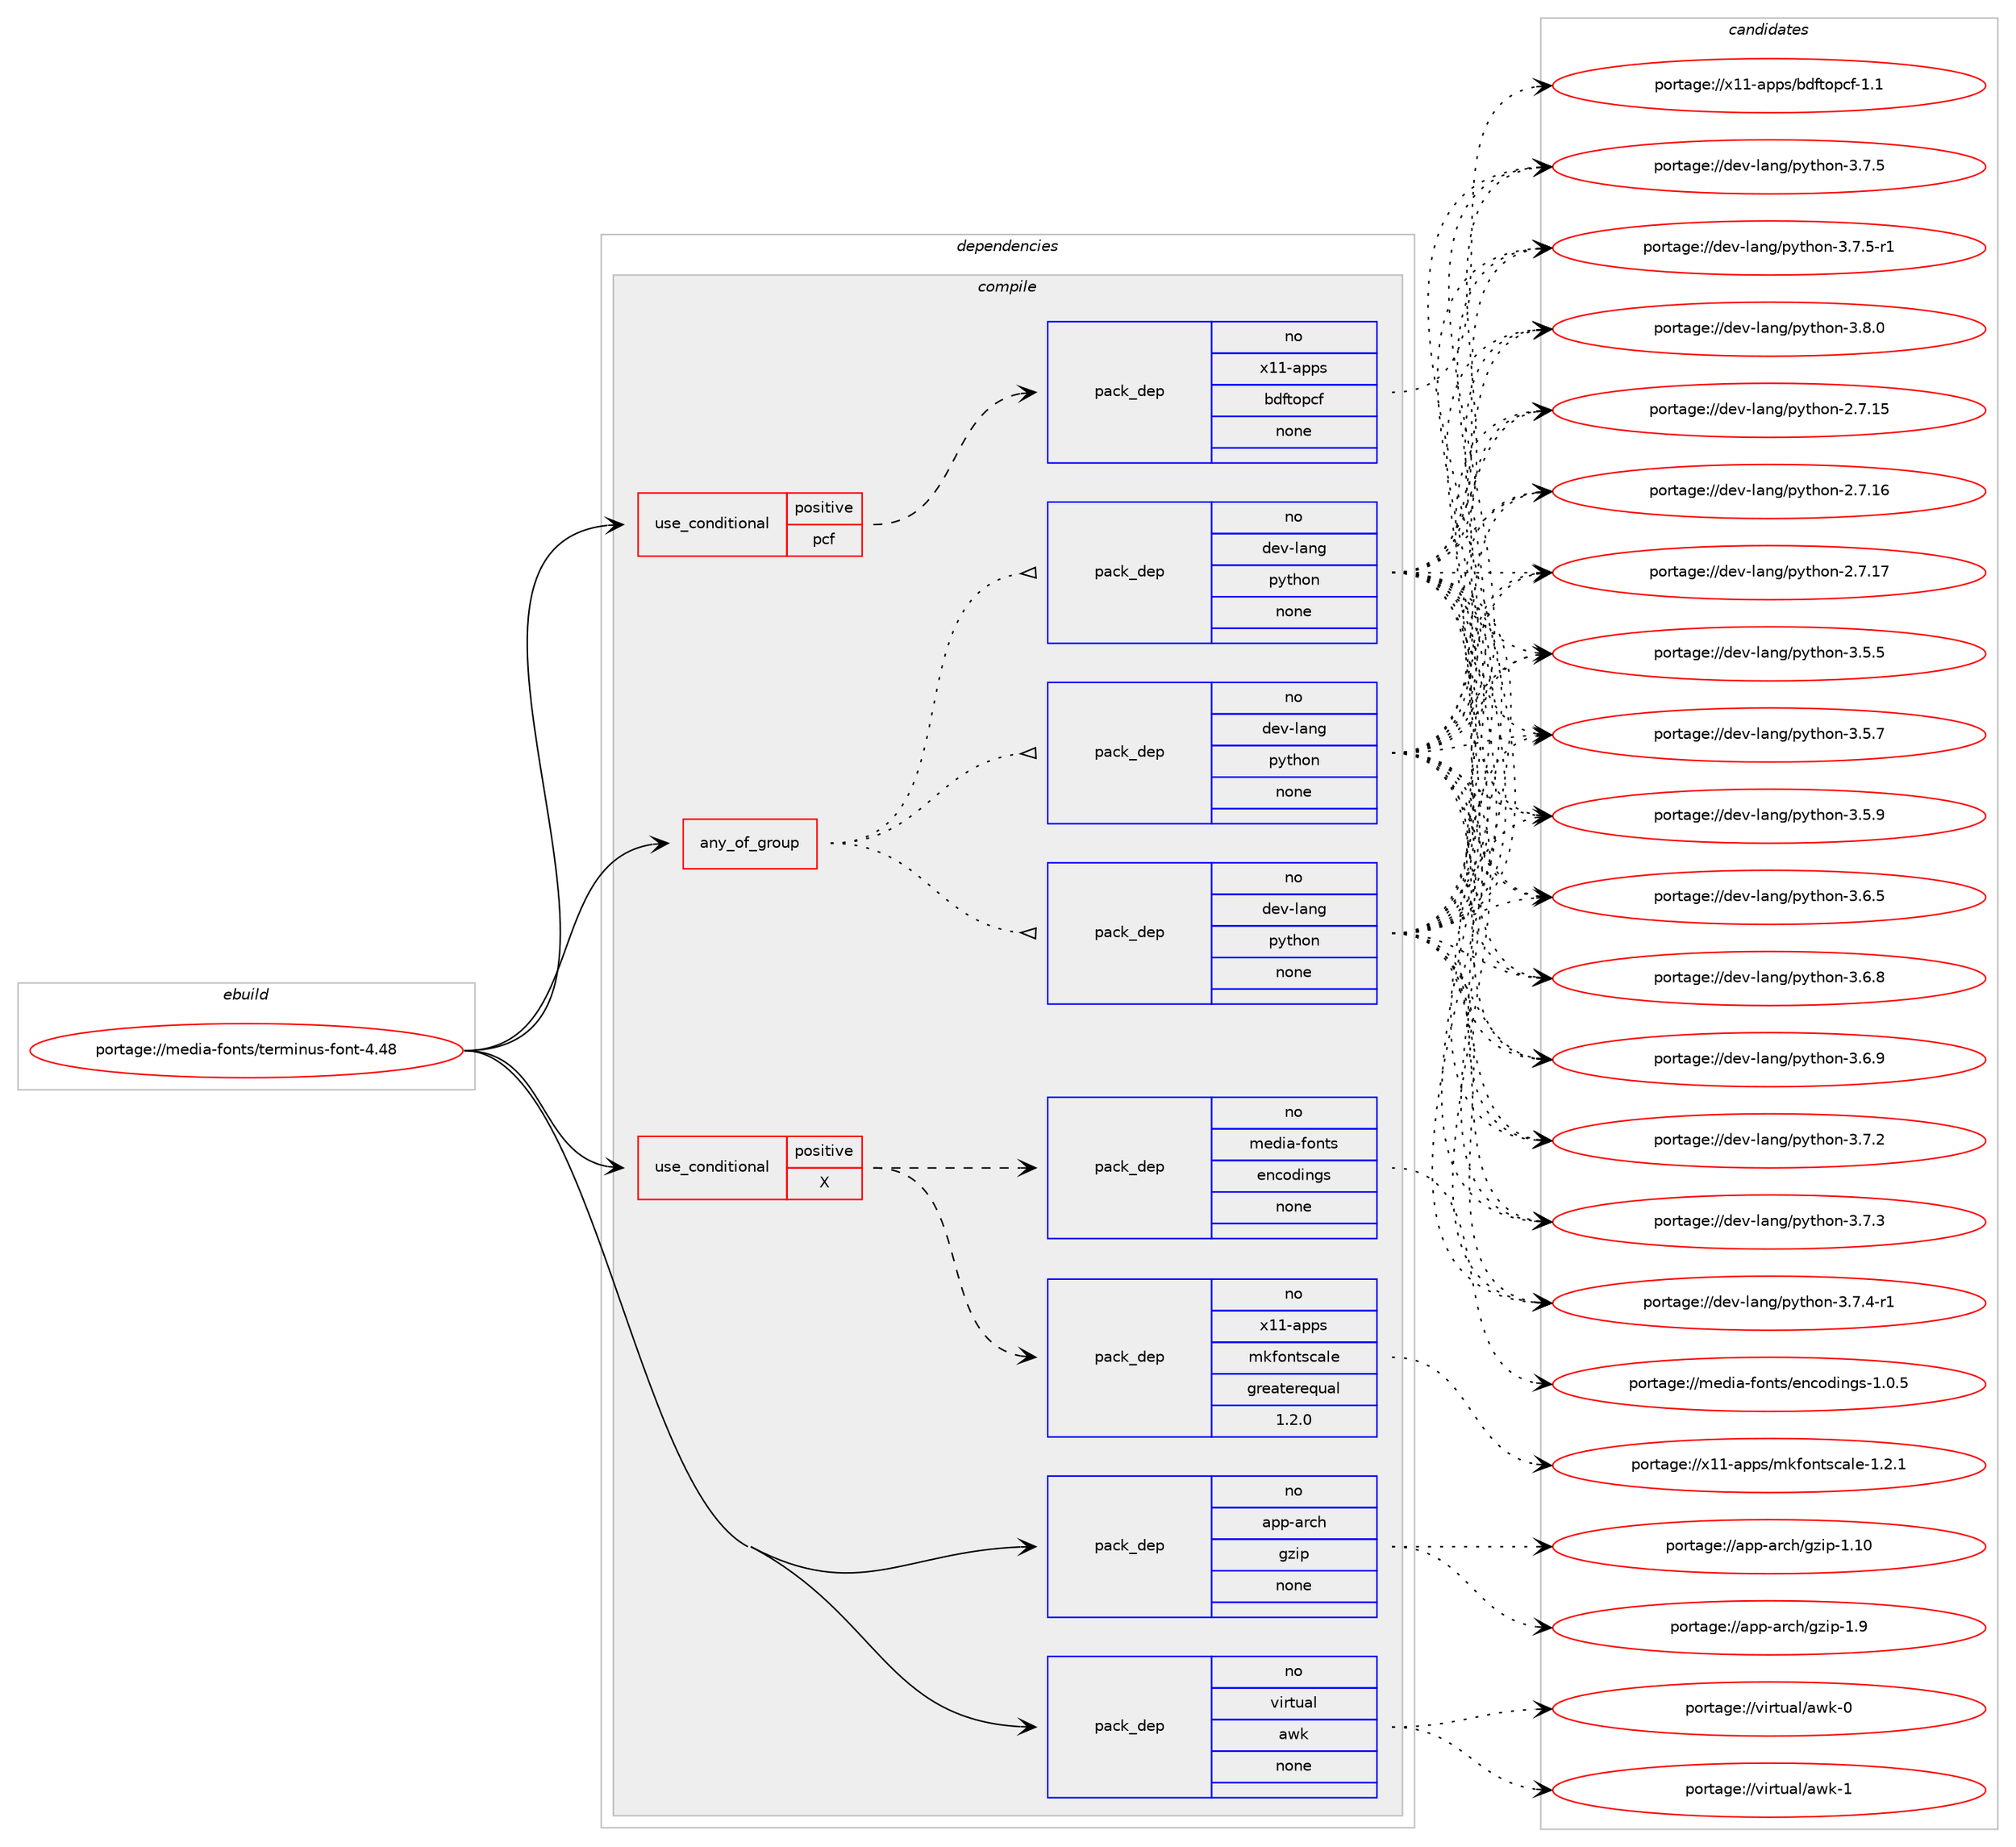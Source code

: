 digraph prolog {

# *************
# Graph options
# *************

newrank=true;
concentrate=true;
compound=true;
graph [rankdir=LR,fontname=Helvetica,fontsize=10,ranksep=1.5];#, ranksep=2.5, nodesep=0.2];
edge  [arrowhead=vee];
node  [fontname=Helvetica,fontsize=10];

# **********
# The ebuild
# **********

subgraph cluster_leftcol {
color=gray;
rank=same;
label=<<i>ebuild</i>>;
id [label="portage://media-fonts/terminus-font-4.48", color=red, width=4, href="../media-fonts/terminus-font-4.48.svg"];
}

# ****************
# The dependencies
# ****************

subgraph cluster_midcol {
color=gray;
label=<<i>dependencies</i>>;
subgraph cluster_compile {
fillcolor="#eeeeee";
style=filled;
label=<<i>compile</i>>;
subgraph any4907 {
dependency310577 [label=<<TABLE BORDER="0" CELLBORDER="1" CELLSPACING="0" CELLPADDING="4"><TR><TD CELLPADDING="10">any_of_group</TD></TR></TABLE>>, shape=none, color=red];subgraph pack227828 {
dependency310578 [label=<<TABLE BORDER="0" CELLBORDER="1" CELLSPACING="0" CELLPADDING="4" WIDTH="220"><TR><TD ROWSPAN="6" CELLPADDING="30">pack_dep</TD></TR><TR><TD WIDTH="110">no</TD></TR><TR><TD>dev-lang</TD></TR><TR><TD>python</TD></TR><TR><TD>none</TD></TR><TR><TD></TD></TR></TABLE>>, shape=none, color=blue];
}
dependency310577:e -> dependency310578:w [weight=20,style="dotted",arrowhead="oinv"];
subgraph pack227829 {
dependency310579 [label=<<TABLE BORDER="0" CELLBORDER="1" CELLSPACING="0" CELLPADDING="4" WIDTH="220"><TR><TD ROWSPAN="6" CELLPADDING="30">pack_dep</TD></TR><TR><TD WIDTH="110">no</TD></TR><TR><TD>dev-lang</TD></TR><TR><TD>python</TD></TR><TR><TD>none</TD></TR><TR><TD></TD></TR></TABLE>>, shape=none, color=blue];
}
dependency310577:e -> dependency310579:w [weight=20,style="dotted",arrowhead="oinv"];
subgraph pack227830 {
dependency310580 [label=<<TABLE BORDER="0" CELLBORDER="1" CELLSPACING="0" CELLPADDING="4" WIDTH="220"><TR><TD ROWSPAN="6" CELLPADDING="30">pack_dep</TD></TR><TR><TD WIDTH="110">no</TD></TR><TR><TD>dev-lang</TD></TR><TR><TD>python</TD></TR><TR><TD>none</TD></TR><TR><TD></TD></TR></TABLE>>, shape=none, color=blue];
}
dependency310577:e -> dependency310580:w [weight=20,style="dotted",arrowhead="oinv"];
}
id:e -> dependency310577:w [weight=20,style="solid",arrowhead="vee"];
subgraph cond77733 {
dependency310581 [label=<<TABLE BORDER="0" CELLBORDER="1" CELLSPACING="0" CELLPADDING="4"><TR><TD ROWSPAN="3" CELLPADDING="10">use_conditional</TD></TR><TR><TD>positive</TD></TR><TR><TD>X</TD></TR></TABLE>>, shape=none, color=red];
subgraph pack227831 {
dependency310582 [label=<<TABLE BORDER="0" CELLBORDER="1" CELLSPACING="0" CELLPADDING="4" WIDTH="220"><TR><TD ROWSPAN="6" CELLPADDING="30">pack_dep</TD></TR><TR><TD WIDTH="110">no</TD></TR><TR><TD>x11-apps</TD></TR><TR><TD>mkfontscale</TD></TR><TR><TD>greaterequal</TD></TR><TR><TD>1.2.0</TD></TR></TABLE>>, shape=none, color=blue];
}
dependency310581:e -> dependency310582:w [weight=20,style="dashed",arrowhead="vee"];
subgraph pack227832 {
dependency310583 [label=<<TABLE BORDER="0" CELLBORDER="1" CELLSPACING="0" CELLPADDING="4" WIDTH="220"><TR><TD ROWSPAN="6" CELLPADDING="30">pack_dep</TD></TR><TR><TD WIDTH="110">no</TD></TR><TR><TD>media-fonts</TD></TR><TR><TD>encodings</TD></TR><TR><TD>none</TD></TR><TR><TD></TD></TR></TABLE>>, shape=none, color=blue];
}
dependency310581:e -> dependency310583:w [weight=20,style="dashed",arrowhead="vee"];
}
id:e -> dependency310581:w [weight=20,style="solid",arrowhead="vee"];
subgraph cond77734 {
dependency310584 [label=<<TABLE BORDER="0" CELLBORDER="1" CELLSPACING="0" CELLPADDING="4"><TR><TD ROWSPAN="3" CELLPADDING="10">use_conditional</TD></TR><TR><TD>positive</TD></TR><TR><TD>pcf</TD></TR></TABLE>>, shape=none, color=red];
subgraph pack227833 {
dependency310585 [label=<<TABLE BORDER="0" CELLBORDER="1" CELLSPACING="0" CELLPADDING="4" WIDTH="220"><TR><TD ROWSPAN="6" CELLPADDING="30">pack_dep</TD></TR><TR><TD WIDTH="110">no</TD></TR><TR><TD>x11-apps</TD></TR><TR><TD>bdftopcf</TD></TR><TR><TD>none</TD></TR><TR><TD></TD></TR></TABLE>>, shape=none, color=blue];
}
dependency310584:e -> dependency310585:w [weight=20,style="dashed",arrowhead="vee"];
}
id:e -> dependency310584:w [weight=20,style="solid",arrowhead="vee"];
subgraph pack227834 {
dependency310586 [label=<<TABLE BORDER="0" CELLBORDER="1" CELLSPACING="0" CELLPADDING="4" WIDTH="220"><TR><TD ROWSPAN="6" CELLPADDING="30">pack_dep</TD></TR><TR><TD WIDTH="110">no</TD></TR><TR><TD>app-arch</TD></TR><TR><TD>gzip</TD></TR><TR><TD>none</TD></TR><TR><TD></TD></TR></TABLE>>, shape=none, color=blue];
}
id:e -> dependency310586:w [weight=20,style="solid",arrowhead="vee"];
subgraph pack227835 {
dependency310587 [label=<<TABLE BORDER="0" CELLBORDER="1" CELLSPACING="0" CELLPADDING="4" WIDTH="220"><TR><TD ROWSPAN="6" CELLPADDING="30">pack_dep</TD></TR><TR><TD WIDTH="110">no</TD></TR><TR><TD>virtual</TD></TR><TR><TD>awk</TD></TR><TR><TD>none</TD></TR><TR><TD></TD></TR></TABLE>>, shape=none, color=blue];
}
id:e -> dependency310587:w [weight=20,style="solid",arrowhead="vee"];
}
subgraph cluster_compileandrun {
fillcolor="#eeeeee";
style=filled;
label=<<i>compile and run</i>>;
}
subgraph cluster_run {
fillcolor="#eeeeee";
style=filled;
label=<<i>run</i>>;
}
}

# **************
# The candidates
# **************

subgraph cluster_choices {
rank=same;
color=gray;
label=<<i>candidates</i>>;

subgraph choice227828 {
color=black;
nodesep=1;
choiceportage10010111845108971101034711212111610411111045504655464953 [label="portage://dev-lang/python-2.7.15", color=red, width=4,href="../dev-lang/python-2.7.15.svg"];
choiceportage10010111845108971101034711212111610411111045504655464954 [label="portage://dev-lang/python-2.7.16", color=red, width=4,href="../dev-lang/python-2.7.16.svg"];
choiceportage10010111845108971101034711212111610411111045504655464955 [label="portage://dev-lang/python-2.7.17", color=red, width=4,href="../dev-lang/python-2.7.17.svg"];
choiceportage100101118451089711010347112121116104111110455146534653 [label="portage://dev-lang/python-3.5.5", color=red, width=4,href="../dev-lang/python-3.5.5.svg"];
choiceportage100101118451089711010347112121116104111110455146534655 [label="portage://dev-lang/python-3.5.7", color=red, width=4,href="../dev-lang/python-3.5.7.svg"];
choiceportage100101118451089711010347112121116104111110455146534657 [label="portage://dev-lang/python-3.5.9", color=red, width=4,href="../dev-lang/python-3.5.9.svg"];
choiceportage100101118451089711010347112121116104111110455146544653 [label="portage://dev-lang/python-3.6.5", color=red, width=4,href="../dev-lang/python-3.6.5.svg"];
choiceportage100101118451089711010347112121116104111110455146544656 [label="portage://dev-lang/python-3.6.8", color=red, width=4,href="../dev-lang/python-3.6.8.svg"];
choiceportage100101118451089711010347112121116104111110455146544657 [label="portage://dev-lang/python-3.6.9", color=red, width=4,href="../dev-lang/python-3.6.9.svg"];
choiceportage100101118451089711010347112121116104111110455146554650 [label="portage://dev-lang/python-3.7.2", color=red, width=4,href="../dev-lang/python-3.7.2.svg"];
choiceportage100101118451089711010347112121116104111110455146554651 [label="portage://dev-lang/python-3.7.3", color=red, width=4,href="../dev-lang/python-3.7.3.svg"];
choiceportage1001011184510897110103471121211161041111104551465546524511449 [label="portage://dev-lang/python-3.7.4-r1", color=red, width=4,href="../dev-lang/python-3.7.4-r1.svg"];
choiceportage100101118451089711010347112121116104111110455146554653 [label="portage://dev-lang/python-3.7.5", color=red, width=4,href="../dev-lang/python-3.7.5.svg"];
choiceportage1001011184510897110103471121211161041111104551465546534511449 [label="portage://dev-lang/python-3.7.5-r1", color=red, width=4,href="../dev-lang/python-3.7.5-r1.svg"];
choiceportage100101118451089711010347112121116104111110455146564648 [label="portage://dev-lang/python-3.8.0", color=red, width=4,href="../dev-lang/python-3.8.0.svg"];
dependency310578:e -> choiceportage10010111845108971101034711212111610411111045504655464953:w [style=dotted,weight="100"];
dependency310578:e -> choiceportage10010111845108971101034711212111610411111045504655464954:w [style=dotted,weight="100"];
dependency310578:e -> choiceportage10010111845108971101034711212111610411111045504655464955:w [style=dotted,weight="100"];
dependency310578:e -> choiceportage100101118451089711010347112121116104111110455146534653:w [style=dotted,weight="100"];
dependency310578:e -> choiceportage100101118451089711010347112121116104111110455146534655:w [style=dotted,weight="100"];
dependency310578:e -> choiceportage100101118451089711010347112121116104111110455146534657:w [style=dotted,weight="100"];
dependency310578:e -> choiceportage100101118451089711010347112121116104111110455146544653:w [style=dotted,weight="100"];
dependency310578:e -> choiceportage100101118451089711010347112121116104111110455146544656:w [style=dotted,weight="100"];
dependency310578:e -> choiceportage100101118451089711010347112121116104111110455146544657:w [style=dotted,weight="100"];
dependency310578:e -> choiceportage100101118451089711010347112121116104111110455146554650:w [style=dotted,weight="100"];
dependency310578:e -> choiceportage100101118451089711010347112121116104111110455146554651:w [style=dotted,weight="100"];
dependency310578:e -> choiceportage1001011184510897110103471121211161041111104551465546524511449:w [style=dotted,weight="100"];
dependency310578:e -> choiceportage100101118451089711010347112121116104111110455146554653:w [style=dotted,weight="100"];
dependency310578:e -> choiceportage1001011184510897110103471121211161041111104551465546534511449:w [style=dotted,weight="100"];
dependency310578:e -> choiceportage100101118451089711010347112121116104111110455146564648:w [style=dotted,weight="100"];
}
subgraph choice227829 {
color=black;
nodesep=1;
choiceportage10010111845108971101034711212111610411111045504655464953 [label="portage://dev-lang/python-2.7.15", color=red, width=4,href="../dev-lang/python-2.7.15.svg"];
choiceportage10010111845108971101034711212111610411111045504655464954 [label="portage://dev-lang/python-2.7.16", color=red, width=4,href="../dev-lang/python-2.7.16.svg"];
choiceportage10010111845108971101034711212111610411111045504655464955 [label="portage://dev-lang/python-2.7.17", color=red, width=4,href="../dev-lang/python-2.7.17.svg"];
choiceportage100101118451089711010347112121116104111110455146534653 [label="portage://dev-lang/python-3.5.5", color=red, width=4,href="../dev-lang/python-3.5.5.svg"];
choiceportage100101118451089711010347112121116104111110455146534655 [label="portage://dev-lang/python-3.5.7", color=red, width=4,href="../dev-lang/python-3.5.7.svg"];
choiceportage100101118451089711010347112121116104111110455146534657 [label="portage://dev-lang/python-3.5.9", color=red, width=4,href="../dev-lang/python-3.5.9.svg"];
choiceportage100101118451089711010347112121116104111110455146544653 [label="portage://dev-lang/python-3.6.5", color=red, width=4,href="../dev-lang/python-3.6.5.svg"];
choiceportage100101118451089711010347112121116104111110455146544656 [label="portage://dev-lang/python-3.6.8", color=red, width=4,href="../dev-lang/python-3.6.8.svg"];
choiceportage100101118451089711010347112121116104111110455146544657 [label="portage://dev-lang/python-3.6.9", color=red, width=4,href="../dev-lang/python-3.6.9.svg"];
choiceportage100101118451089711010347112121116104111110455146554650 [label="portage://dev-lang/python-3.7.2", color=red, width=4,href="../dev-lang/python-3.7.2.svg"];
choiceportage100101118451089711010347112121116104111110455146554651 [label="portage://dev-lang/python-3.7.3", color=red, width=4,href="../dev-lang/python-3.7.3.svg"];
choiceportage1001011184510897110103471121211161041111104551465546524511449 [label="portage://dev-lang/python-3.7.4-r1", color=red, width=4,href="../dev-lang/python-3.7.4-r1.svg"];
choiceportage100101118451089711010347112121116104111110455146554653 [label="portage://dev-lang/python-3.7.5", color=red, width=4,href="../dev-lang/python-3.7.5.svg"];
choiceportage1001011184510897110103471121211161041111104551465546534511449 [label="portage://dev-lang/python-3.7.5-r1", color=red, width=4,href="../dev-lang/python-3.7.5-r1.svg"];
choiceportage100101118451089711010347112121116104111110455146564648 [label="portage://dev-lang/python-3.8.0", color=red, width=4,href="../dev-lang/python-3.8.0.svg"];
dependency310579:e -> choiceportage10010111845108971101034711212111610411111045504655464953:w [style=dotted,weight="100"];
dependency310579:e -> choiceportage10010111845108971101034711212111610411111045504655464954:w [style=dotted,weight="100"];
dependency310579:e -> choiceportage10010111845108971101034711212111610411111045504655464955:w [style=dotted,weight="100"];
dependency310579:e -> choiceportage100101118451089711010347112121116104111110455146534653:w [style=dotted,weight="100"];
dependency310579:e -> choiceportage100101118451089711010347112121116104111110455146534655:w [style=dotted,weight="100"];
dependency310579:e -> choiceportage100101118451089711010347112121116104111110455146534657:w [style=dotted,weight="100"];
dependency310579:e -> choiceportage100101118451089711010347112121116104111110455146544653:w [style=dotted,weight="100"];
dependency310579:e -> choiceportage100101118451089711010347112121116104111110455146544656:w [style=dotted,weight="100"];
dependency310579:e -> choiceportage100101118451089711010347112121116104111110455146544657:w [style=dotted,weight="100"];
dependency310579:e -> choiceportage100101118451089711010347112121116104111110455146554650:w [style=dotted,weight="100"];
dependency310579:e -> choiceportage100101118451089711010347112121116104111110455146554651:w [style=dotted,weight="100"];
dependency310579:e -> choiceportage1001011184510897110103471121211161041111104551465546524511449:w [style=dotted,weight="100"];
dependency310579:e -> choiceportage100101118451089711010347112121116104111110455146554653:w [style=dotted,weight="100"];
dependency310579:e -> choiceportage1001011184510897110103471121211161041111104551465546534511449:w [style=dotted,weight="100"];
dependency310579:e -> choiceportage100101118451089711010347112121116104111110455146564648:w [style=dotted,weight="100"];
}
subgraph choice227830 {
color=black;
nodesep=1;
choiceportage10010111845108971101034711212111610411111045504655464953 [label="portage://dev-lang/python-2.7.15", color=red, width=4,href="../dev-lang/python-2.7.15.svg"];
choiceportage10010111845108971101034711212111610411111045504655464954 [label="portage://dev-lang/python-2.7.16", color=red, width=4,href="../dev-lang/python-2.7.16.svg"];
choiceportage10010111845108971101034711212111610411111045504655464955 [label="portage://dev-lang/python-2.7.17", color=red, width=4,href="../dev-lang/python-2.7.17.svg"];
choiceportage100101118451089711010347112121116104111110455146534653 [label="portage://dev-lang/python-3.5.5", color=red, width=4,href="../dev-lang/python-3.5.5.svg"];
choiceportage100101118451089711010347112121116104111110455146534655 [label="portage://dev-lang/python-3.5.7", color=red, width=4,href="../dev-lang/python-3.5.7.svg"];
choiceportage100101118451089711010347112121116104111110455146534657 [label="portage://dev-lang/python-3.5.9", color=red, width=4,href="../dev-lang/python-3.5.9.svg"];
choiceportage100101118451089711010347112121116104111110455146544653 [label="portage://dev-lang/python-3.6.5", color=red, width=4,href="../dev-lang/python-3.6.5.svg"];
choiceportage100101118451089711010347112121116104111110455146544656 [label="portage://dev-lang/python-3.6.8", color=red, width=4,href="../dev-lang/python-3.6.8.svg"];
choiceportage100101118451089711010347112121116104111110455146544657 [label="portage://dev-lang/python-3.6.9", color=red, width=4,href="../dev-lang/python-3.6.9.svg"];
choiceportage100101118451089711010347112121116104111110455146554650 [label="portage://dev-lang/python-3.7.2", color=red, width=4,href="../dev-lang/python-3.7.2.svg"];
choiceportage100101118451089711010347112121116104111110455146554651 [label="portage://dev-lang/python-3.7.3", color=red, width=4,href="../dev-lang/python-3.7.3.svg"];
choiceportage1001011184510897110103471121211161041111104551465546524511449 [label="portage://dev-lang/python-3.7.4-r1", color=red, width=4,href="../dev-lang/python-3.7.4-r1.svg"];
choiceportage100101118451089711010347112121116104111110455146554653 [label="portage://dev-lang/python-3.7.5", color=red, width=4,href="../dev-lang/python-3.7.5.svg"];
choiceportage1001011184510897110103471121211161041111104551465546534511449 [label="portage://dev-lang/python-3.7.5-r1", color=red, width=4,href="../dev-lang/python-3.7.5-r1.svg"];
choiceportage100101118451089711010347112121116104111110455146564648 [label="portage://dev-lang/python-3.8.0", color=red, width=4,href="../dev-lang/python-3.8.0.svg"];
dependency310580:e -> choiceportage10010111845108971101034711212111610411111045504655464953:w [style=dotted,weight="100"];
dependency310580:e -> choiceportage10010111845108971101034711212111610411111045504655464954:w [style=dotted,weight="100"];
dependency310580:e -> choiceportage10010111845108971101034711212111610411111045504655464955:w [style=dotted,weight="100"];
dependency310580:e -> choiceportage100101118451089711010347112121116104111110455146534653:w [style=dotted,weight="100"];
dependency310580:e -> choiceportage100101118451089711010347112121116104111110455146534655:w [style=dotted,weight="100"];
dependency310580:e -> choiceportage100101118451089711010347112121116104111110455146534657:w [style=dotted,weight="100"];
dependency310580:e -> choiceportage100101118451089711010347112121116104111110455146544653:w [style=dotted,weight="100"];
dependency310580:e -> choiceportage100101118451089711010347112121116104111110455146544656:w [style=dotted,weight="100"];
dependency310580:e -> choiceportage100101118451089711010347112121116104111110455146544657:w [style=dotted,weight="100"];
dependency310580:e -> choiceportage100101118451089711010347112121116104111110455146554650:w [style=dotted,weight="100"];
dependency310580:e -> choiceportage100101118451089711010347112121116104111110455146554651:w [style=dotted,weight="100"];
dependency310580:e -> choiceportage1001011184510897110103471121211161041111104551465546524511449:w [style=dotted,weight="100"];
dependency310580:e -> choiceportage100101118451089711010347112121116104111110455146554653:w [style=dotted,weight="100"];
dependency310580:e -> choiceportage1001011184510897110103471121211161041111104551465546534511449:w [style=dotted,weight="100"];
dependency310580:e -> choiceportage100101118451089711010347112121116104111110455146564648:w [style=dotted,weight="100"];
}
subgraph choice227831 {
color=black;
nodesep=1;
choiceportage12049494597112112115471091071021111101161159997108101454946504649 [label="portage://x11-apps/mkfontscale-1.2.1", color=red, width=4,href="../x11-apps/mkfontscale-1.2.1.svg"];
dependency310582:e -> choiceportage12049494597112112115471091071021111101161159997108101454946504649:w [style=dotted,weight="100"];
}
subgraph choice227832 {
color=black;
nodesep=1;
choiceportage10910110010597451021111101161154710111099111100105110103115454946484653 [label="portage://media-fonts/encodings-1.0.5", color=red, width=4,href="../media-fonts/encodings-1.0.5.svg"];
dependency310583:e -> choiceportage10910110010597451021111101161154710111099111100105110103115454946484653:w [style=dotted,weight="100"];
}
subgraph choice227833 {
color=black;
nodesep=1;
choiceportage1204949459711211211547981001021161111129910245494649 [label="portage://x11-apps/bdftopcf-1.1", color=red, width=4,href="../x11-apps/bdftopcf-1.1.svg"];
dependency310585:e -> choiceportage1204949459711211211547981001021161111129910245494649:w [style=dotted,weight="100"];
}
subgraph choice227834 {
color=black;
nodesep=1;
choiceportage97112112459711499104471031221051124549464948 [label="portage://app-arch/gzip-1.10", color=red, width=4,href="../app-arch/gzip-1.10.svg"];
choiceportage971121124597114991044710312210511245494657 [label="portage://app-arch/gzip-1.9", color=red, width=4,href="../app-arch/gzip-1.9.svg"];
dependency310586:e -> choiceportage97112112459711499104471031221051124549464948:w [style=dotted,weight="100"];
dependency310586:e -> choiceportage971121124597114991044710312210511245494657:w [style=dotted,weight="100"];
}
subgraph choice227835 {
color=black;
nodesep=1;
choiceportage1181051141161179710847971191074548 [label="portage://virtual/awk-0", color=red, width=4,href="../virtual/awk-0.svg"];
choiceportage1181051141161179710847971191074549 [label="portage://virtual/awk-1", color=red, width=4,href="../virtual/awk-1.svg"];
dependency310587:e -> choiceportage1181051141161179710847971191074548:w [style=dotted,weight="100"];
dependency310587:e -> choiceportage1181051141161179710847971191074549:w [style=dotted,weight="100"];
}
}

}
